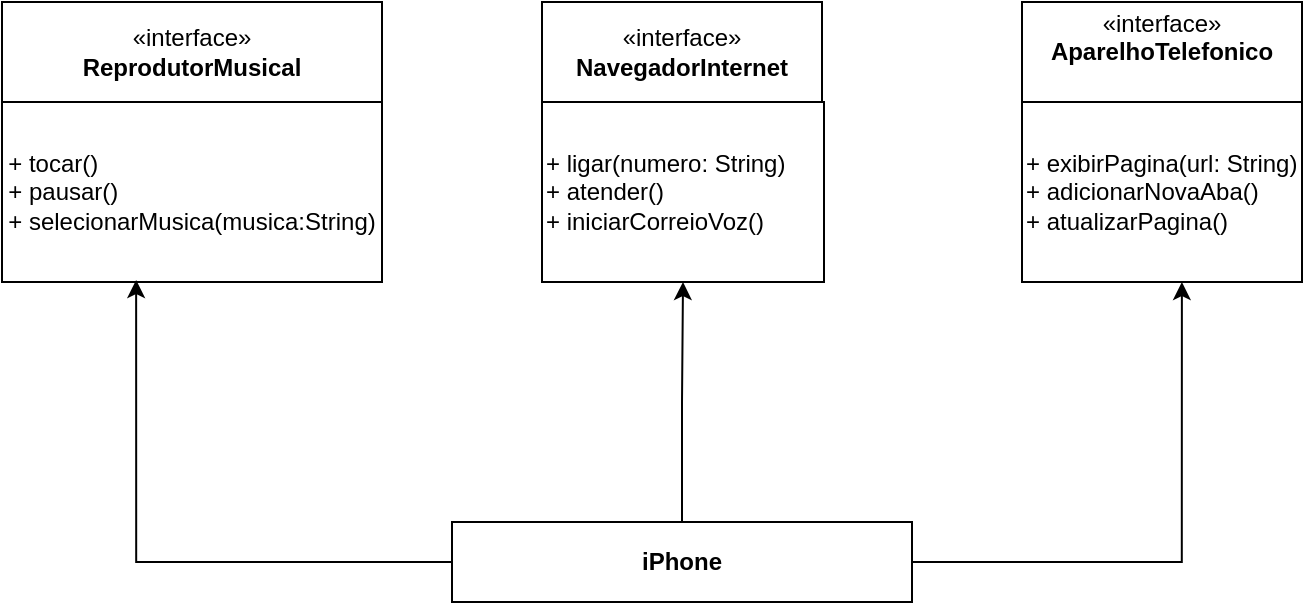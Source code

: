 <mxfile version="22.0.3" type="github">
  <diagram name="Página-1" id="N1S3ki2WG16ZbRy9KB7t">
    <mxGraphModel dx="1434" dy="728" grid="1" gridSize="10" guides="1" tooltips="1" connect="1" arrows="1" fold="1" page="1" pageScale="1" pageWidth="827" pageHeight="1169" math="0" shadow="0">
      <root>
        <mxCell id="0" />
        <mxCell id="1" parent="0" />
        <mxCell id="qg73nQPkdhKzhitgbBPu-1" value="«interface»&lt;br&gt;&lt;b&gt;ReprodutorMusical&lt;/b&gt;" style="html=1;whiteSpace=wrap;" vertex="1" parent="1">
          <mxGeometry x="50" y="100" width="190" height="50" as="geometry" />
        </mxCell>
        <mxCell id="qg73nQPkdhKzhitgbBPu-2" value="«interface»&lt;br&gt;&lt;b&gt;NavegadorInternet&lt;/b&gt;" style="html=1;whiteSpace=wrap;" vertex="1" parent="1">
          <mxGeometry x="320" y="100" width="140" height="50" as="geometry" />
        </mxCell>
        <mxCell id="qg73nQPkdhKzhitgbBPu-3" value="«interface»&lt;br&gt;&lt;b&gt;AparelhoTelefonico&lt;br&gt;&lt;br&gt;&lt;/b&gt;" style="html=1;whiteSpace=wrap;" vertex="1" parent="1">
          <mxGeometry x="560" y="100" width="140" height="50" as="geometry" />
        </mxCell>
        <mxCell id="qg73nQPkdhKzhitgbBPu-4" value="&lt;div style=&quot;text-align: left;&quot;&gt;&lt;span data-darkreader-inline-color=&quot;&quot; data-darkreader-inline-bgcolor=&quot;&quot; style=&quot;background-color: initial; color: rgb(0, 0, 0); --darkreader-inline-bgcolor: initial; --darkreader-inline-color: #e8e6e3;&quot;&gt;+ tocar()&lt;/span&gt;&lt;/div&gt;&lt;div style=&quot;text-align: left;&quot;&gt;&lt;span data-darkreader-inline-color=&quot;&quot; data-darkreader-inline-bgcolor=&quot;&quot; style=&quot;background-color: initial; color: rgb(0, 0, 0); --darkreader-inline-bgcolor: initial; --darkreader-inline-color: #e8e6e3;&quot;&gt;+ pausar()&lt;/span&gt;&lt;/div&gt;&lt;div style=&quot;text-align: left;&quot;&gt;&lt;span data-darkreader-inline-color=&quot;&quot; data-darkreader-inline-bgcolor=&quot;&quot; style=&quot;background-color: initial; color: rgb(0, 0, 0); --darkreader-inline-bgcolor: initial; --darkreader-inline-color: #e8e6e3;&quot;&gt;+ selecionarMusica(musica:String)&lt;/span&gt;&lt;/div&gt;" style="rounded=0;whiteSpace=wrap;html=1;" vertex="1" parent="1">
          <mxGeometry x="50" y="150" width="190" height="90" as="geometry" />
        </mxCell>
        <mxCell id="qg73nQPkdhKzhitgbBPu-5" value="+ ligar(numero: String)&lt;br&gt;+ atender()&lt;br&gt;+ iniciarCorreioVoz()" style="rounded=0;whiteSpace=wrap;html=1;align=left;" vertex="1" parent="1">
          <mxGeometry x="320" y="150" width="141" height="90" as="geometry" />
        </mxCell>
        <mxCell id="qg73nQPkdhKzhitgbBPu-6" value="+ exibirPagina(url: String)&lt;br&gt;+ adicionarNovaAba()&lt;br&gt;+ atualizarPagina()" style="rounded=0;whiteSpace=wrap;html=1;align=left;" vertex="1" parent="1">
          <mxGeometry x="560" y="150" width="140" height="90" as="geometry" />
        </mxCell>
        <mxCell id="qg73nQPkdhKzhitgbBPu-10" style="edgeStyle=orthogonalEdgeStyle;rounded=0;orthogonalLoop=1;jettySize=auto;html=1;exitX=0.5;exitY=0;exitDx=0;exitDy=0;entryX=0.5;entryY=1;entryDx=0;entryDy=0;" edge="1" parent="1" source="qg73nQPkdhKzhitgbBPu-7" target="qg73nQPkdhKzhitgbBPu-5">
          <mxGeometry relative="1" as="geometry" />
        </mxCell>
        <mxCell id="qg73nQPkdhKzhitgbBPu-7" value="iPhone" style="rounded=0;whiteSpace=wrap;html=1;fontStyle=1" vertex="1" parent="1">
          <mxGeometry x="275" y="360" width="230" height="40" as="geometry" />
        </mxCell>
        <mxCell id="qg73nQPkdhKzhitgbBPu-11" style="edgeStyle=orthogonalEdgeStyle;rounded=0;orthogonalLoop=1;jettySize=auto;html=1;exitX=1;exitY=0.5;exitDx=0;exitDy=0;entryX=0.571;entryY=1;entryDx=0;entryDy=0;entryPerimeter=0;" edge="1" parent="1" source="qg73nQPkdhKzhitgbBPu-7" target="qg73nQPkdhKzhitgbBPu-6">
          <mxGeometry relative="1" as="geometry" />
        </mxCell>
        <mxCell id="qg73nQPkdhKzhitgbBPu-12" style="edgeStyle=orthogonalEdgeStyle;rounded=0;orthogonalLoop=1;jettySize=auto;html=1;exitX=0;exitY=0.5;exitDx=0;exitDy=0;entryX=0.353;entryY=0.989;entryDx=0;entryDy=0;entryPerimeter=0;" edge="1" parent="1" source="qg73nQPkdhKzhitgbBPu-7" target="qg73nQPkdhKzhitgbBPu-4">
          <mxGeometry relative="1" as="geometry" />
        </mxCell>
      </root>
    </mxGraphModel>
  </diagram>
</mxfile>
